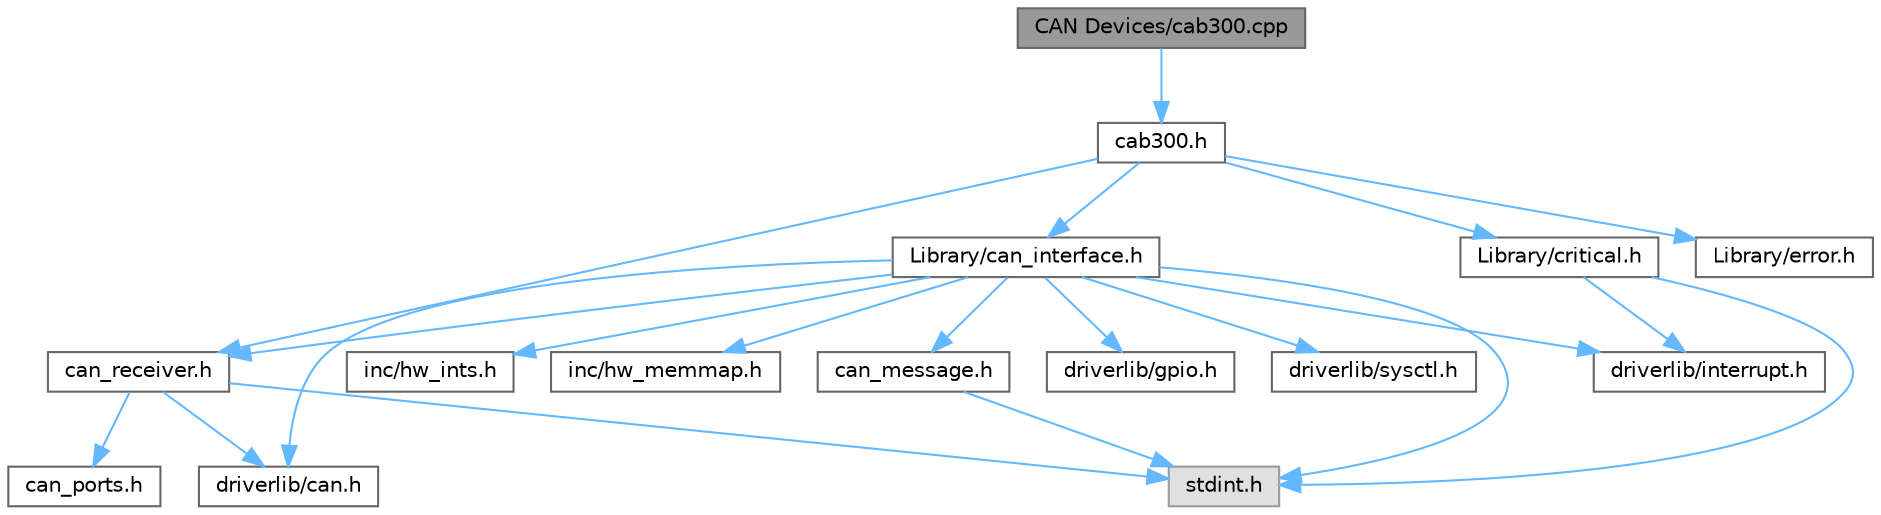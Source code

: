 digraph "CAN Devices/cab300.cpp"
{
 // LATEX_PDF_SIZE
  bgcolor="transparent";
  edge [fontname=Helvetica,fontsize=10,labelfontname=Helvetica,labelfontsize=10];
  node [fontname=Helvetica,fontsize=10,shape=box,height=0.2,width=0.4];
  Node1 [label="CAN Devices/cab300.cpp",height=0.2,width=0.4,color="gray40", fillcolor="grey60", style="filled", fontcolor="black",tooltip=" "];
  Node1 -> Node2 [color="steelblue1",style="solid"];
  Node2 [label="cab300.h",height=0.2,width=0.4,color="grey40", fillcolor="white", style="filled",URL="$cab300_8h.html",tooltip=" "];
  Node2 -> Node3 [color="steelblue1",style="solid"];
  Node3 [label="Library/critical.h",height=0.2,width=0.4,color="grey40", fillcolor="white", style="filled",URL="$critical_8h.html",tooltip=" "];
  Node3 -> Node4 [color="steelblue1",style="solid"];
  Node4 [label="stdint.h",height=0.2,width=0.4,color="grey60", fillcolor="#E0E0E0", style="filled",tooltip=" "];
  Node3 -> Node5 [color="steelblue1",style="solid"];
  Node5 [label="driverlib/interrupt.h",height=0.2,width=0.4,color="grey40", fillcolor="white", style="filled",URL="$interrupt_8h.html",tooltip=" "];
  Node2 -> Node6 [color="steelblue1",style="solid"];
  Node6 [label="Library/can_interface.h",height=0.2,width=0.4,color="grey40", fillcolor="white", style="filled",URL="$can__interface_8h.html",tooltip=" "];
  Node6 -> Node4 [color="steelblue1",style="solid"];
  Node6 -> Node7 [color="steelblue1",style="solid"];
  Node7 [label="inc/hw_ints.h",height=0.2,width=0.4,color="grey40", fillcolor="white", style="filled",URL="$hw__ints_8h.html",tooltip=" "];
  Node6 -> Node8 [color="steelblue1",style="solid"];
  Node8 [label="inc/hw_memmap.h",height=0.2,width=0.4,color="grey40", fillcolor="white", style="filled",URL="$hw__memmap_8h.html",tooltip=" "];
  Node6 -> Node9 [color="steelblue1",style="solid"];
  Node9 [label="driverlib/can.h",height=0.2,width=0.4,color="grey40", fillcolor="white", style="filled",URL="$can_8h.html",tooltip=" "];
  Node6 -> Node10 [color="steelblue1",style="solid"];
  Node10 [label="driverlib/gpio.h",height=0.2,width=0.4,color="grey40", fillcolor="white", style="filled",URL="$gpio_8h.html",tooltip=" "];
  Node6 -> Node5 [color="steelblue1",style="solid"];
  Node6 -> Node11 [color="steelblue1",style="solid"];
  Node11 [label="driverlib/sysctl.h",height=0.2,width=0.4,color="grey40", fillcolor="white", style="filled",URL="$sysctl_8h.html",tooltip=" "];
  Node6 -> Node12 [color="steelblue1",style="solid"];
  Node12 [label="can_message.h",height=0.2,width=0.4,color="grey40", fillcolor="white", style="filled",URL="$can__message_8h.html",tooltip=" "];
  Node12 -> Node4 [color="steelblue1",style="solid"];
  Node6 -> Node13 [color="steelblue1",style="solid"];
  Node13 [label="can_receiver.h",height=0.2,width=0.4,color="grey40", fillcolor="white", style="filled",URL="$can__receiver_8h.html",tooltip=" "];
  Node13 -> Node4 [color="steelblue1",style="solid"];
  Node13 -> Node9 [color="steelblue1",style="solid"];
  Node13 -> Node14 [color="steelblue1",style="solid"];
  Node14 [label="can_ports.h",height=0.2,width=0.4,color="grey40", fillcolor="white", style="filled",URL="$can__ports_8h.html",tooltip=" "];
  Node2 -> Node13 [color="steelblue1",style="solid"];
  Node2 -> Node15 [color="steelblue1",style="solid"];
  Node15 [label="Library/error.h",height=0.2,width=0.4,color="grey40", fillcolor="white", style="filled",URL="$error_8h.html",tooltip=" "];
}
